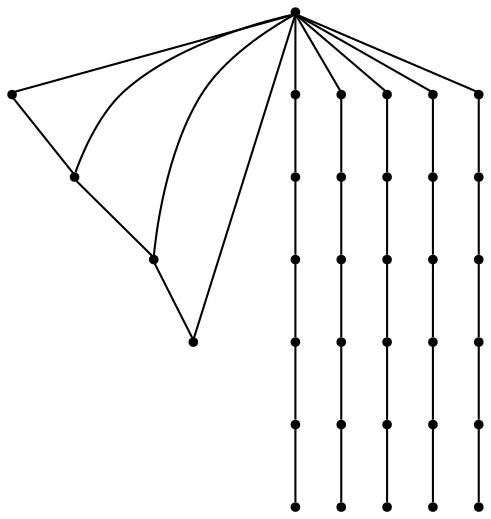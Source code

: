 graph {
  node [shape=point,comment="{\"directed\":false,\"doi\":\"10.4230/LIPIcs.GD.2024.24\",\"figure\":\"2 (2)\"}"]

  v0 [pos="863.5721712850566,167.4469298935703"]
  v1 [pos="730.0408255517121,738.9837277272062"]
  v2 [pos="568.9798103637731,717.3311481402318"]
  v3 [pos="1071.8341986139242,783.608501262269"]
  v4 [pos="1136.3478168824327,671.2193129122415"]
  v5 [pos="1149.2641881955935,694.060562713054"]
  v6 [pos="1125.473443228044,649.4067328656313"]
  v7 [pos="1112.1358769074382,626.9791381374957"]
  v8 [pos="1100.0826914369545,604.0575543089664"]
  v9 [pos="1081.488931946287,571.9900352061641"]
  v10 [pos="900.9343243431613,760.5765733853794"]
  v11 [pos="1007.3582767580177,683.1393312599795"]
  v12 [pos="1000.6054835411189,660.2979542980627"]
  v13 [pos="994.8514624202373,638.4848973973108"]
  v14 [pos="988.3863130231595,616.0567622344815"]
  v15 [pos="982.1043195405373,593.1346379712584"]
  v16 [pos="972.8548186689083,561.0686765919852"]
  v17 [pos="573.6724811178651,642.795627046858"]
  v18 [pos="586.8646038355678,619.9542500849412"]
  v19 [pos="600.7237193417473,598.1417971994354"]
  v20 [pos="614.0441147953727,575.7130580213601"]
  v21 [pos="628.0993597599488,552.7914741928307"]
  v22 [pos="647.7060096150394,520.7249723788638"]
  v23 [pos="859.935572446053,677.1108776216566"]
  v24 [pos="859.8008129381599,654.26950065974"]
  v25 [pos="859.9107064868335,632.4559669048465"]
  v26 [pos="859.6930816468099,610.0283085961587"]
  v27 [pos="859.9969423965564,587.1062479134878"]
  v28 [pos="860.1434671281211,555.0402865342146"]
  v29 [pos="715.8595337043405,662.2704137692667"]
  v30 [pos="722.4938479390755,639.429640822596"]
  v31 [pos="729.1593877133932,617.6165839218442"]
  v32 [pos="735.2883696924803,595.1900700630962"]
  v33 [pos="742.3634028463749,572.267945799873"]
  v34 [pos="751.6042546887102,540.2009035512124"]

  v0 -- v1 [id="-1",pos="863.5721712850566,167.4469298935703 730.0408255517121,738.9837277272062 730.0408255517121,738.9837277272062 730.0408255517121,738.9837277272062"]
  v2 -- v1 [id="-3",pos="568.9798103637731,717.3311481402318 730.0408255517121,738.9837277272062 730.0408255517121,738.9837277272062 730.0408255517121,738.9837277272062"]
  v1 -- v10 [id="-4",pos="730.0408255517121,738.9837277272062 900.9343243431613,760.5765733853794 900.9343243431613,760.5765733853794 900.9343243431613,760.5765733853794"]
  v10 -- v3 [id="-5",pos="900.9343243431613,760.5765733853794 1071.8341986139242,783.608501262269 1071.8341986139242,783.608501262269 1071.8341986139242,783.608501262269"]
  v0 -- v2 [id="-7",pos="863.5721712850566,167.4469298935703 568.9798103637731,717.3311481402318 568.9798103637731,717.3311481402318 568.9798103637731,717.3311481402318"]
  v0 -- v3 [id="-8",pos="863.5721712850566,167.4469298935703 1071.8341986139242,783.608501262269 1071.8341986139242,783.608501262269 1071.8341986139242,783.608501262269"]
  v4 -- v5 [id="-9",pos="1136.3478168824327,671.2193129122415 1149.2641881955935,694.060562713054 1149.2641881955935,694.060562713054 1149.2641881955935,694.060562713054"]
  v6 -- v4 [id="-10",pos="1125.473443228044,649.4067328656313 1136.3478168824327,671.2193129122415 1136.3478168824327,671.2193129122415 1136.3478168824327,671.2193129122415"]
  v7 -- v6 [id="-11",pos="1112.1358769074382,626.9791381374957 1125.473443228044,649.4067328656313 1125.473443228044,649.4067328656313 1125.473443228044,649.4067328656313"]
  v8 -- v7 [id="-12",pos="1100.0826914369545,604.0575543089664 1112.1358769074382,626.9791381374957 1112.1358769074382,626.9791381374957 1112.1358769074382,626.9791381374957"]
  v9 -- v8 [id="-13",pos="1081.488931946287,571.9900352061641 1100.0826914369545,604.0575543089664 1100.0826914369545,604.0575543089664 1100.0826914369545,604.0575543089664"]
  v0 -- v9 [id="-14",pos="863.5721712850566,167.4469298935703 1081.488931946287,571.9900352061641 1081.488931946287,571.9900352061641 1081.488931946287,571.9900352061641"]
  v0 -- v10 [id="-15",pos="863.5721712850566,167.4469298935703 900.9343243431613,760.5765733853794 900.9343243431613,760.5765733853794 900.9343243431613,760.5765733853794"]
  v12 -- v11 [id="-17",pos="1000.6054835411189,660.2979542980627 1007.3582767580177,683.1393312599795 1007.3582767580177,683.1393312599795 1007.3582767580177,683.1393312599795"]
  v13 -- v12 [id="-18",pos="994.8514624202373,638.4848973973108 1000.6054835411189,660.2979542980627 1000.6054835411189,660.2979542980627 1000.6054835411189,660.2979542980627"]
  v0 -- v34 [id="-19",pos="863.5721712850566,167.4469298935703 751.6042546887102,540.2009035512124 751.6042546887102,540.2009035512124 751.6042546887102,540.2009035512124"]
  v34 -- v33 [id="-20",pos="751.6042546887102,540.2009035512124 742.3634028463749,572.267945799873 742.3634028463749,572.267945799873 742.3634028463749,572.267945799873"]
  v33 -- v32 [id="-21",pos="742.3634028463749,572.267945799873 735.2883696924803,595.1900700630962 735.2883696924803,595.1900700630962 735.2883696924803,595.1900700630962"]
  v32 -- v31 [id="-22",pos="735.2883696924803,595.1900700630962 729.1593877133932,617.6165839218442 729.1593877133932,617.6165839218442 729.1593877133932,617.6165839218442"]
  v31 -- v30 [id="-23",pos="729.1593877133932,617.6165839218442 722.4938479390755,639.429640822596 722.4938479390755,639.429640822596 722.4938479390755,639.429640822596"]
  v30 -- v29 [id="-24",pos="722.4938479390755,639.429640822596 715.8595337043405,662.2704137692667 715.8595337043405,662.2704137692667 715.8595337043405,662.2704137692667"]
  v0 -- v28 [id="-26",pos="863.5721712850566,167.4469298935703 860.1434671281211,555.0402865342146 860.1434671281211,555.0402865342146 860.1434671281211,555.0402865342146"]
  v28 -- v27 [id="-27",pos="860.1434671281211,555.0402865342146 859.9969423965564,587.1062479134878 859.9969423965564,587.1062479134878 859.9969423965564,587.1062479134878"]
  v27 -- v26 [id="-28",pos="859.9969423965564,587.1062479134878 859.6930816468099,610.0283085961587 859.6930816468099,610.0283085961587 859.6930816468099,610.0283085961587"]
  v26 -- v25 [id="-29",pos="859.6930816468099,610.0283085961587 859.9107064868335,632.4559669048465 859.9107064868335,632.4559669048465 859.9107064868335,632.4559669048465"]
  v25 -- v24 [id="-30",pos="859.9107064868335,632.4559669048465 859.8008129381599,654.26950065974 859.8008129381599,654.26950065974 859.8008129381599,654.26950065974"]
  v24 -- v23 [id="-31",pos="859.8008129381599,654.26950065974 859.935572446053,677.1108776216566 859.935572446053,677.1108776216566 859.935572446053,677.1108776216566"]
  v0 -- v22 [id="-33",pos="863.5721712850566,167.4469298935703 647.7060096150394,520.7249723788638 647.7060096150394,520.7249723788638 647.7060096150394,520.7249723788638"]
  v22 -- v21 [id="-34",pos="647.7060096150394,520.7249723788638 628.0993597599488,552.7914741928307 628.0993597599488,552.7914741928307 628.0993597599488,552.7914741928307"]
  v21 -- v20 [id="-35",pos="628.0993597599488,552.7914741928307 614.0441147953727,575.7130580213601 614.0441147953727,575.7130580213601 614.0441147953727,575.7130580213601"]
  v20 -- v19 [id="-36",pos="614.0441147953727,575.7130580213601 600.7237193417473,598.1417971994354 600.7237193417473,598.1417971994354 600.7237193417473,598.1417971994354"]
  v19 -- v18 [id="-37",pos="600.7237193417473,598.1417971994354 586.8646038355678,619.9542500849412 586.8646038355678,619.9542500849412 586.8646038355678,619.9542500849412"]
  v18 -- v17 [id="-38",pos="586.8646038355678,619.9542500849412 573.6724811178651,642.795627046858 573.6724811178651,642.795627046858 573.6724811178651,642.795627046858"]
  v0 -- v16 [id="-40",pos="863.5721712850566,167.4469298935703 972.8548186689083,561.0686765919852 972.8548186689083,561.0686765919852 972.8548186689083,561.0686765919852"]
  v16 -- v15 [id="-41",pos="972.8548186689083,561.0686765919852 982.1043195405373,593.1346379712584 982.1043195405373,593.1346379712584 982.1043195405373,593.1346379712584"]
  v15 -- v14 [id="-42",pos="982.1043195405373,593.1346379712584 988.3863130231595,616.0567622344815 988.3863130231595,616.0567622344815 988.3863130231595,616.0567622344815"]
  v14 -- v13 [id="-43",pos="988.3863130231595,616.0567622344815 994.8514624202373,638.4848973973108 994.8514624202373,638.4848973973108 994.8514624202373,638.4848973973108"]
}